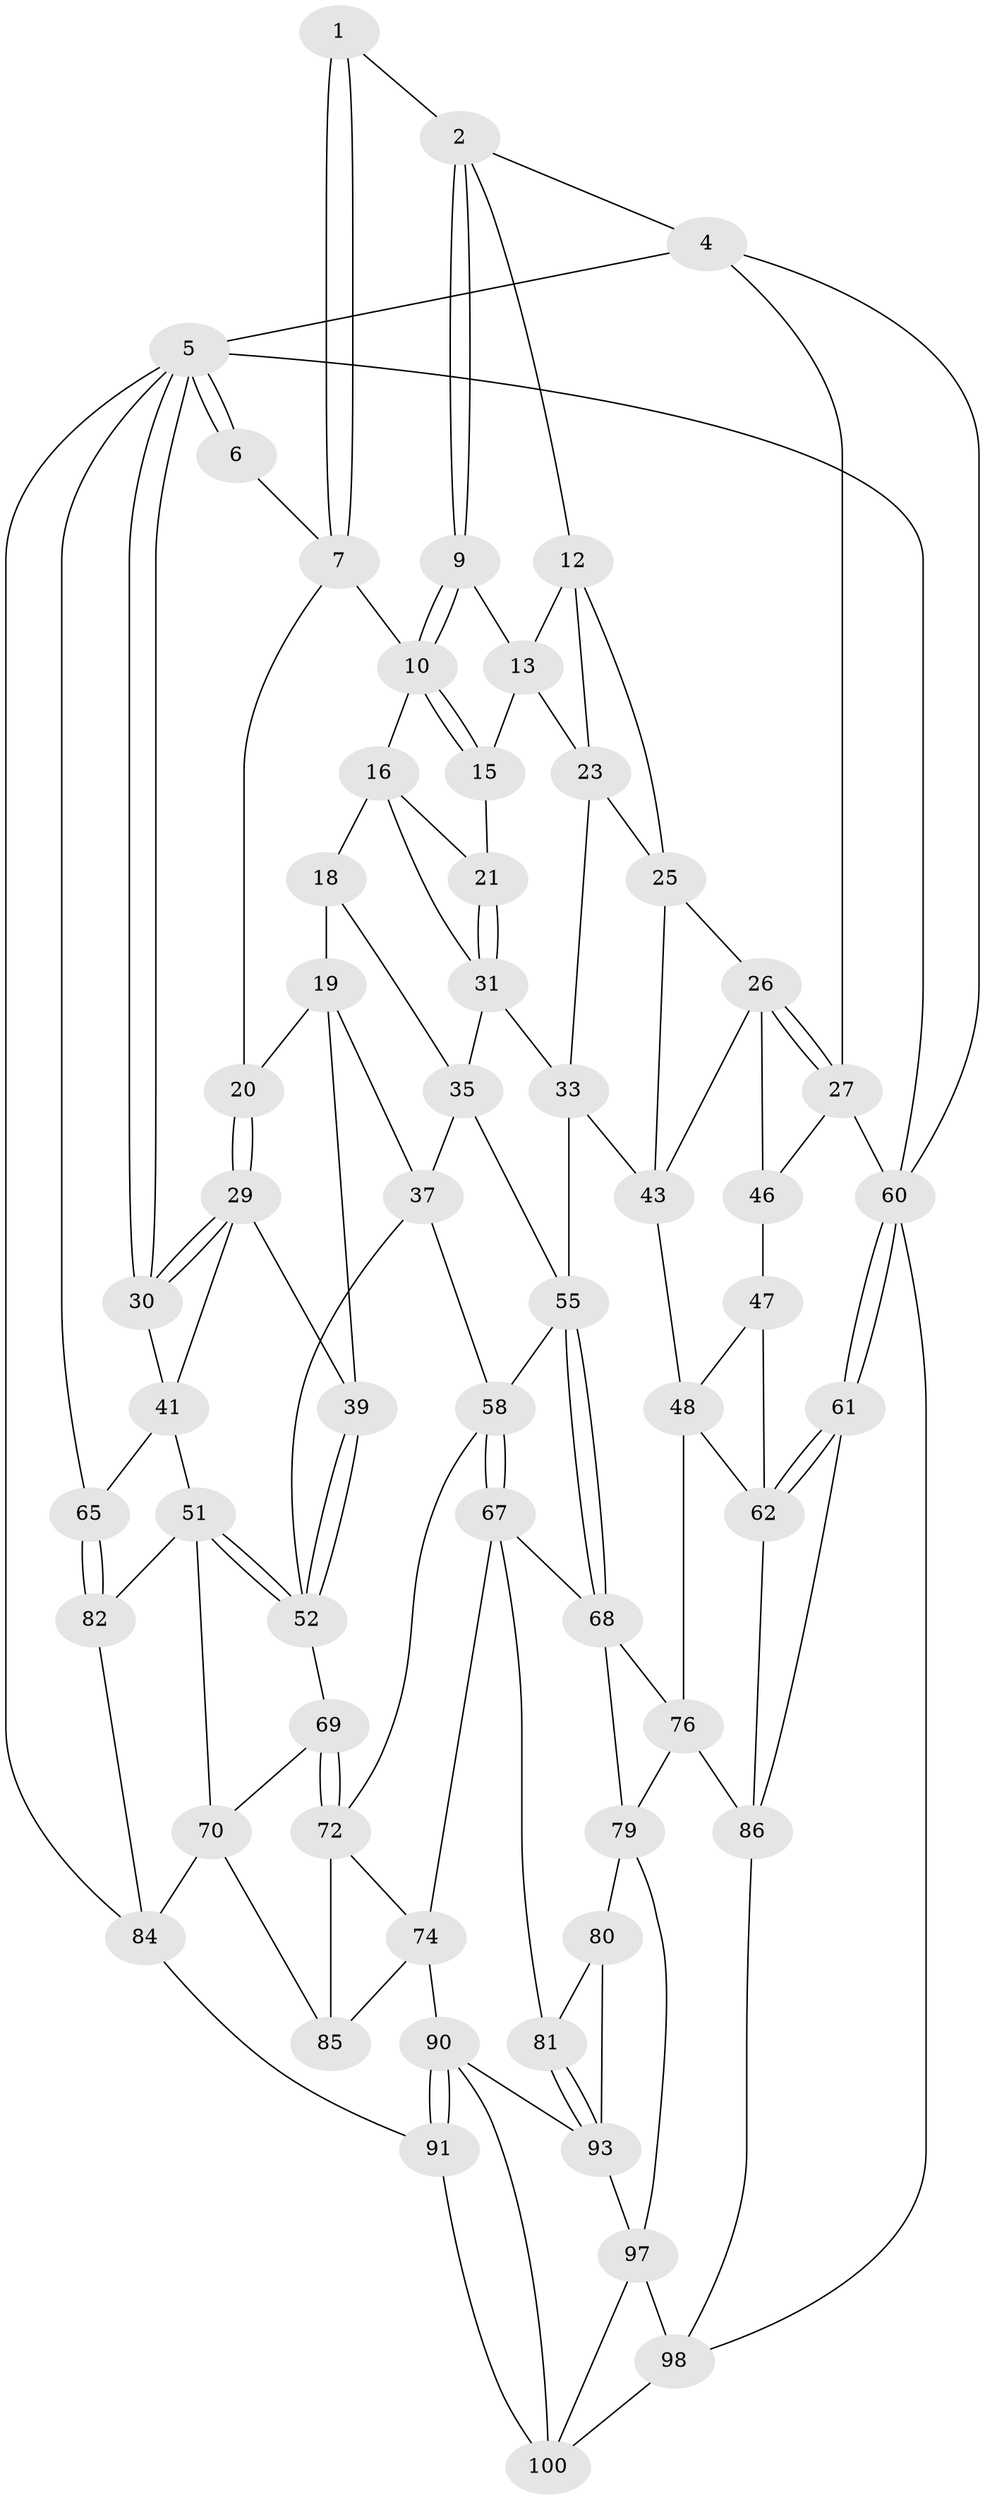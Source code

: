 // original degree distribution, {3: 0.0196078431372549, 4: 0.2549019607843137, 5: 0.49019607843137253, 6: 0.23529411764705882}
// Generated by graph-tools (version 1.1) at 2025/11/02/21/25 10:11:13]
// undirected, 60 vertices, 131 edges
graph export_dot {
graph [start="1"]
  node [color=gray90,style=filled];
  1 [pos="+0.49579875525363315+0"];
  2 [pos="+0.535451845213553+0",super="+3"];
  4 [pos="+1+0"];
  5 [pos="+0+0",super="+66"];
  6 [pos="+0+0"];
  7 [pos="+0.35618736593108646+0.10833180913163394",super="+8"];
  9 [pos="+0.5814982364231712+0.08412344612974063"];
  10 [pos="+0.5606155683795822+0.21409772016362663",super="+11"];
  12 [pos="+0.7936755401396921+0.16103472314971917",super="+22"];
  13 [pos="+0.7216624352138215+0.17905055777407458",super="+14"];
  15 [pos="+0.5606599246327303+0.21459032670818096"];
  16 [pos="+0.37654446451604284+0.1612271703415963",super="+17"];
  18 [pos="+0.29962572963115475+0.28941709771616525"];
  19 [pos="+0.2756229847432761+0.2881415766638543",super="+38"];
  20 [pos="+0.17236143301265552+0.21688598632965359"];
  21 [pos="+0.5020414292487659+0.23936795341404934"];
  23 [pos="+0.6824207821839875+0.34261797323122484",super="+24"];
  25 [pos="+0.8492908021549125+0.19702728307753958",super="+32"];
  26 [pos="+0.9489913819820446+0.23318567695179518",super="+42"];
  27 [pos="+1+0.2535109256902161",super="+28"];
  29 [pos="+0.15251253371679555+0.22917797291037809",super="+40"];
  30 [pos="+0+0"];
  31 [pos="+0.42365063180804885+0.2938898380398599",super="+34"];
  33 [pos="+0.5821026723826559+0.3520604371418153",super="+45"];
  35 [pos="+0.41728307297383316+0.42810576893632857",super="+36"];
  37 [pos="+0.368389664311384+0.4590642628223375",super="+53"];
  39 [pos="+0.13004229549012417+0.39159575917065326"];
  41 [pos="+0+0.3244400339786106",super="+50"];
  43 [pos="+0.7219397555903813+0.37957599649910745",super="+44"];
  46 [pos="+0.7564482991245476+0.40976748681658887",super="+49"];
  47 [pos="+0.7653913321338095+0.45608550380803115",super="+57"];
  48 [pos="+0.7431408938255216+0.5321476578926396",super="+64"];
  51 [pos="+0+0.4928518721798532",super="+71"];
  52 [pos="+0.10722134259057353+0.45446952430705",super="+54"];
  55 [pos="+0.5939702057603267+0.5703145982428626",super="+56"];
  58 [pos="+0.4638974859266857+0.5883197244097906",super="+59"];
  60 [pos="+1+0.6942739099720419",super="+78"];
  61 [pos="+1+0.6855105730598421"];
  62 [pos="+0.9391971285607592+0.6733071294830022",super="+63"];
  65 [pos="+0+0.9609099787030351"];
  67 [pos="+0.5464569592509142+0.6237157921441538",super="+73"];
  68 [pos="+0.5917242893634544+0.5905220691016951",super="+77"];
  69 [pos="+0.1659041855143574+0.6345018387071097"];
  70 [pos="+0.1556446032736835+0.6492576639520419",super="+83"];
  72 [pos="+0.3428816307835934+0.6817662701367104",super="+75"];
  74 [pos="+0.37275614380461836+0.7313787205159009",super="+89"];
  76 [pos="+0.7106082156761693+0.6812220782339972",super="+87"];
  79 [pos="+0.5912111940793561+0.7893660402892119",super="+88"];
  80 [pos="+0.5750794062510274+0.7894534598031898"];
  81 [pos="+0.4756120511605286+0.7301284051518703"];
  82 [pos="+0.04007275399990895+0.7438700323122603"];
  84 [pos="+0.1410758936477396+0.7959555153698741",super="+92"];
  85 [pos="+0.22227169658282675+0.7650979875376459"];
  86 [pos="+0.8643023132543681+0.7744952467339168",super="+95"];
  90 [pos="+0.3045605935671244+1",super="+94"];
  91 [pos="+0.2956782626861795+1"];
  93 [pos="+0.5006875440404907+0.9269386597986635",super="+96"];
  97 [pos="+0.7032844729337198+0.8706952679025131",super="+99"];
  98 [pos="+0.880762742643139+0.9218911175180022",super="+101"];
  100 [pos="+0.6969608189723011+0.9459907595529519",super="+102"];
  1 -- 2;
  1 -- 7;
  1 -- 7;
  2 -- 9;
  2 -- 9;
  2 -- 4;
  2 -- 12;
  4 -- 5;
  4 -- 27;
  4 -- 60;
  5 -- 6;
  5 -- 6;
  5 -- 30;
  5 -- 30;
  5 -- 65;
  5 -- 84;
  5 -- 60;
  6 -- 7;
  7 -- 10;
  7 -- 20;
  9 -- 10;
  9 -- 10;
  9 -- 13;
  10 -- 15;
  10 -- 15;
  10 -- 16;
  12 -- 13;
  12 -- 25;
  12 -- 23;
  13 -- 15;
  13 -- 23;
  15 -- 21;
  16 -- 21;
  16 -- 18;
  16 -- 31;
  18 -- 19;
  18 -- 35;
  19 -- 20;
  19 -- 37;
  19 -- 39;
  20 -- 29;
  20 -- 29;
  21 -- 31;
  21 -- 31;
  23 -- 25;
  23 -- 33;
  25 -- 26;
  25 -- 43;
  26 -- 27;
  26 -- 27;
  26 -- 43;
  26 -- 46;
  27 -- 60;
  27 -- 46;
  29 -- 30;
  29 -- 30;
  29 -- 41;
  29 -- 39;
  30 -- 41;
  31 -- 33;
  31 -- 35;
  33 -- 55;
  33 -- 43;
  35 -- 37;
  35 -- 55;
  37 -- 58;
  37 -- 52;
  39 -- 52;
  39 -- 52;
  41 -- 65;
  41 -- 51;
  43 -- 48;
  46 -- 47 [weight=2];
  47 -- 48;
  47 -- 62;
  48 -- 76;
  48 -- 62;
  51 -- 52;
  51 -- 52;
  51 -- 82;
  51 -- 70;
  52 -- 69;
  55 -- 68;
  55 -- 68;
  55 -- 58;
  58 -- 67;
  58 -- 67;
  58 -- 72;
  60 -- 61;
  60 -- 61;
  60 -- 98;
  61 -- 62;
  61 -- 62;
  61 -- 86;
  62 -- 86;
  65 -- 82;
  65 -- 82;
  67 -- 68;
  67 -- 81;
  67 -- 74;
  68 -- 76;
  68 -- 79;
  69 -- 70;
  69 -- 72;
  69 -- 72;
  70 -- 84;
  70 -- 85;
  72 -- 74;
  72 -- 85;
  74 -- 90;
  74 -- 85;
  76 -- 86;
  76 -- 79;
  79 -- 80;
  79 -- 97;
  80 -- 81;
  80 -- 93;
  81 -- 93;
  81 -- 93;
  82 -- 84;
  84 -- 91;
  86 -- 98;
  90 -- 91;
  90 -- 91;
  90 -- 100;
  90 -- 93;
  91 -- 100;
  93 -- 97;
  97 -- 98;
  97 -- 100;
  98 -- 100;
}
